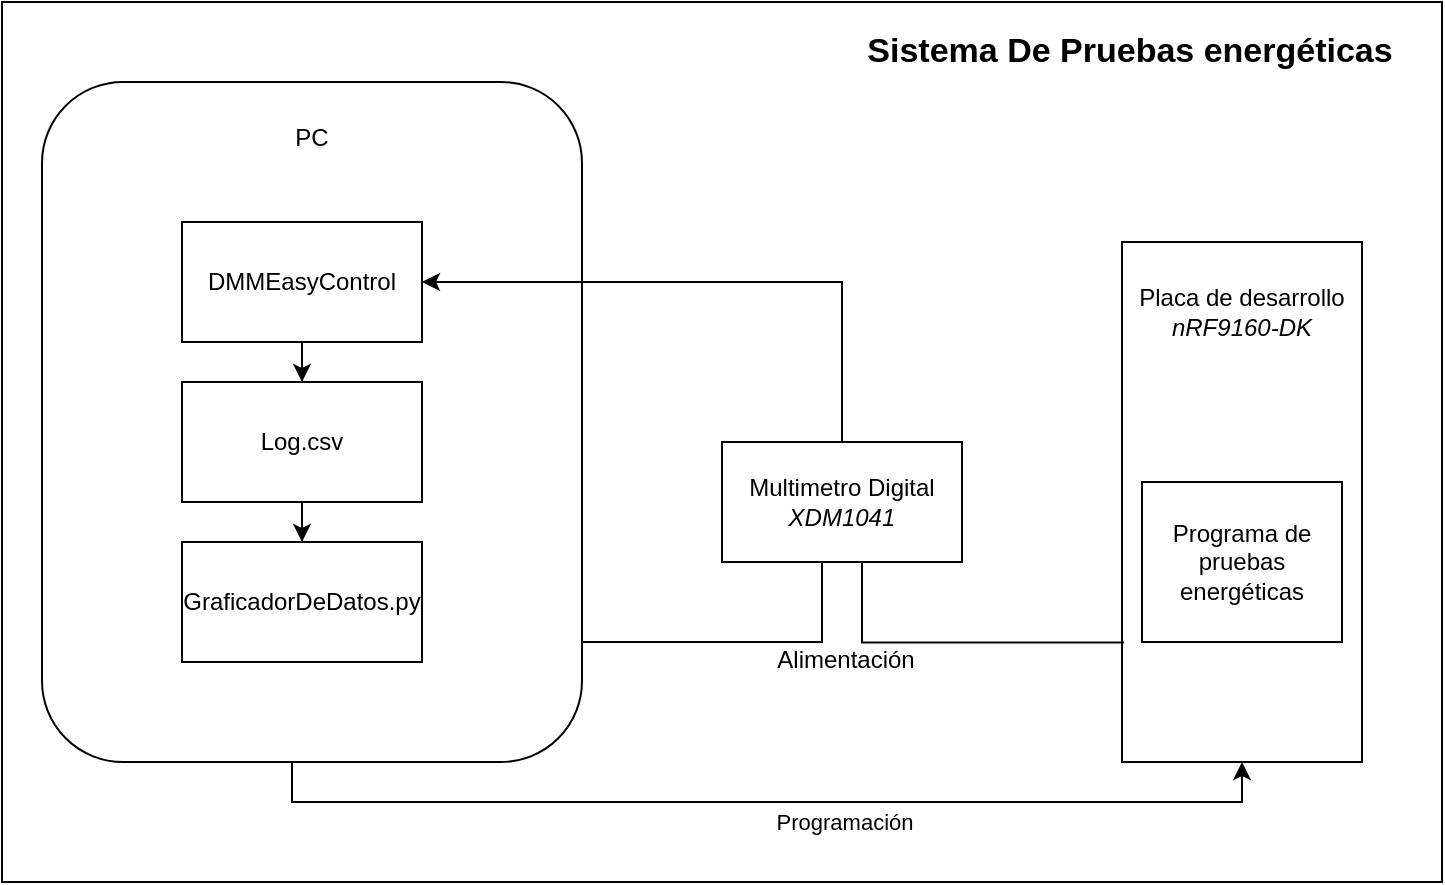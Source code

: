 <mxfile version="21.5.0" type="device">
  <diagram name="Page-1" id="IOjvMs-Xdt-S2f8LrZKT">
    <mxGraphModel dx="1276" dy="614" grid="1" gridSize="10" guides="1" tooltips="1" connect="1" arrows="1" fold="1" page="1" pageScale="1" pageWidth="850" pageHeight="1100" math="0" shadow="0">
      <root>
        <mxCell id="0" />
        <mxCell id="1" parent="0" />
        <mxCell id="xGxJcI-X1rLYoZyvqv9t-22" value="" style="rounded=0;whiteSpace=wrap;html=1;" parent="1" vertex="1">
          <mxGeometry x="40" y="680" width="720" height="440" as="geometry" />
        </mxCell>
        <mxCell id="xGxJcI-X1rLYoZyvqv9t-12" style="edgeStyle=orthogonalEdgeStyle;rounded=0;orthogonalLoop=1;jettySize=auto;html=1;entryX=0.25;entryY=1;entryDx=0;entryDy=0;exitX=1;exitY=0.75;exitDx=0;exitDy=0;endArrow=none;endFill=0;" parent="1" source="ESrDpPTDPOkUUAqTcgOF-1" target="xGxJcI-X1rLYoZyvqv9t-4" edge="1">
          <mxGeometry relative="1" as="geometry">
            <Array as="points">
              <mxPoint x="330" y="1000" />
              <mxPoint x="450" y="1000" />
              <mxPoint x="450" y="960" />
            </Array>
          </mxGeometry>
        </mxCell>
        <mxCell id="xGxJcI-X1rLYoZyvqv9t-14" style="edgeStyle=orthogonalEdgeStyle;rounded=0;orthogonalLoop=1;jettySize=auto;html=1;entryX=0.5;entryY=1;entryDx=0;entryDy=0;" parent="1" source="ESrDpPTDPOkUUAqTcgOF-1" target="xGxJcI-X1rLYoZyvqv9t-2" edge="1">
          <mxGeometry relative="1" as="geometry">
            <Array as="points">
              <mxPoint x="185" y="1080" />
              <mxPoint x="660" y="1080" />
            </Array>
          </mxGeometry>
        </mxCell>
        <mxCell id="xGxJcI-X1rLYoZyvqv9t-15" value="Programación" style="edgeLabel;html=1;align=center;verticalAlign=middle;resizable=0;points=[];" parent="xGxJcI-X1rLYoZyvqv9t-14" vertex="1" connectable="0">
          <mxGeometry x="-0.035" y="-1" relative="1" as="geometry">
            <mxPoint x="47" y="9" as="offset" />
          </mxGeometry>
        </mxCell>
        <mxCell id="ESrDpPTDPOkUUAqTcgOF-1" value="&lt;br&gt;PC" style="rounded=1;whiteSpace=wrap;html=1;verticalAlign=top;" parent="1" vertex="1">
          <mxGeometry x="60" y="720" width="270" height="340" as="geometry" />
        </mxCell>
        <mxCell id="xGxJcI-X1rLYoZyvqv9t-2" value="&lt;br&gt;Placa de desarrollo&lt;br&gt;&lt;i&gt;nRF9160-DK&lt;/i&gt;" style="rounded=0;whiteSpace=wrap;html=1;verticalAlign=top;" parent="1" vertex="1">
          <mxGeometry x="600" y="800" width="120" height="260" as="geometry" />
        </mxCell>
        <mxCell id="xGxJcI-X1rLYoZyvqv9t-3" value="Programa de pruebas energéticas" style="rounded=0;whiteSpace=wrap;html=1;" parent="1" vertex="1">
          <mxGeometry x="610" y="920" width="100" height="80" as="geometry" />
        </mxCell>
        <mxCell id="xGxJcI-X1rLYoZyvqv9t-9" style="edgeStyle=orthogonalEdgeStyle;rounded=0;orthogonalLoop=1;jettySize=auto;html=1;entryX=0.008;entryY=0.77;entryDx=0;entryDy=0;exitX=0.5;exitY=1;exitDx=0;exitDy=0;entryPerimeter=0;endArrow=none;endFill=0;" parent="1" source="xGxJcI-X1rLYoZyvqv9t-4" target="xGxJcI-X1rLYoZyvqv9t-2" edge="1">
          <mxGeometry relative="1" as="geometry">
            <Array as="points">
              <mxPoint x="470" y="960" />
              <mxPoint x="470" y="1000" />
            </Array>
          </mxGeometry>
        </mxCell>
        <mxCell id="xGxJcI-X1rLYoZyvqv9t-21" style="edgeStyle=orthogonalEdgeStyle;rounded=0;orthogonalLoop=1;jettySize=auto;html=1;entryX=1;entryY=0.5;entryDx=0;entryDy=0;" parent="1" source="xGxJcI-X1rLYoZyvqv9t-4" target="xGxJcI-X1rLYoZyvqv9t-16" edge="1">
          <mxGeometry relative="1" as="geometry">
            <Array as="points">
              <mxPoint x="460" y="820" />
            </Array>
          </mxGeometry>
        </mxCell>
        <mxCell id="xGxJcI-X1rLYoZyvqv9t-4" value="Multimetro Digital&lt;br&gt;&lt;i&gt;XDM1041&lt;/i&gt;" style="rounded=0;whiteSpace=wrap;html=1;" parent="1" vertex="1">
          <mxGeometry x="400" y="900" width="120" height="60" as="geometry" />
        </mxCell>
        <mxCell id="xGxJcI-X1rLYoZyvqv9t-13" value="Alimentación" style="text;html=1;strokeColor=none;fillColor=none;align=center;verticalAlign=middle;whiteSpace=wrap;rounded=0;" parent="1" vertex="1">
          <mxGeometry x="432" y="994" width="60" height="30" as="geometry" />
        </mxCell>
        <mxCell id="xGxJcI-X1rLYoZyvqv9t-18" style="edgeStyle=orthogonalEdgeStyle;rounded=0;orthogonalLoop=1;jettySize=auto;html=1;entryX=0.5;entryY=0;entryDx=0;entryDy=0;" parent="1" source="xGxJcI-X1rLYoZyvqv9t-16" target="xGxJcI-X1rLYoZyvqv9t-17" edge="1">
          <mxGeometry relative="1" as="geometry" />
        </mxCell>
        <mxCell id="xGxJcI-X1rLYoZyvqv9t-16" value="DMMEasyControl" style="rounded=0;whiteSpace=wrap;html=1;" parent="1" vertex="1">
          <mxGeometry x="130" y="790" width="120" height="60" as="geometry" />
        </mxCell>
        <mxCell id="xGxJcI-X1rLYoZyvqv9t-20" style="edgeStyle=orthogonalEdgeStyle;rounded=0;orthogonalLoop=1;jettySize=auto;html=1;entryX=0.5;entryY=0;entryDx=0;entryDy=0;" parent="1" source="xGxJcI-X1rLYoZyvqv9t-17" target="xGxJcI-X1rLYoZyvqv9t-19" edge="1">
          <mxGeometry relative="1" as="geometry" />
        </mxCell>
        <mxCell id="xGxJcI-X1rLYoZyvqv9t-17" value="Log.csv" style="rounded=0;whiteSpace=wrap;html=1;" parent="1" vertex="1">
          <mxGeometry x="130" y="870" width="120" height="60" as="geometry" />
        </mxCell>
        <mxCell id="xGxJcI-X1rLYoZyvqv9t-19" value="GraficadorDeDatos.py" style="rounded=0;whiteSpace=wrap;html=1;" parent="1" vertex="1">
          <mxGeometry x="130" y="950" width="120" height="60" as="geometry" />
        </mxCell>
        <mxCell id="xGxJcI-X1rLYoZyvqv9t-23" value="Sistema De Pruebas energéticas" style="text;html=1;strokeColor=none;fillColor=none;align=center;verticalAlign=middle;whiteSpace=wrap;rounded=0;fontStyle=1;fontSize=17;" parent="1" vertex="1">
          <mxGeometry x="460" y="690" width="288" height="30" as="geometry" />
        </mxCell>
      </root>
    </mxGraphModel>
  </diagram>
</mxfile>
